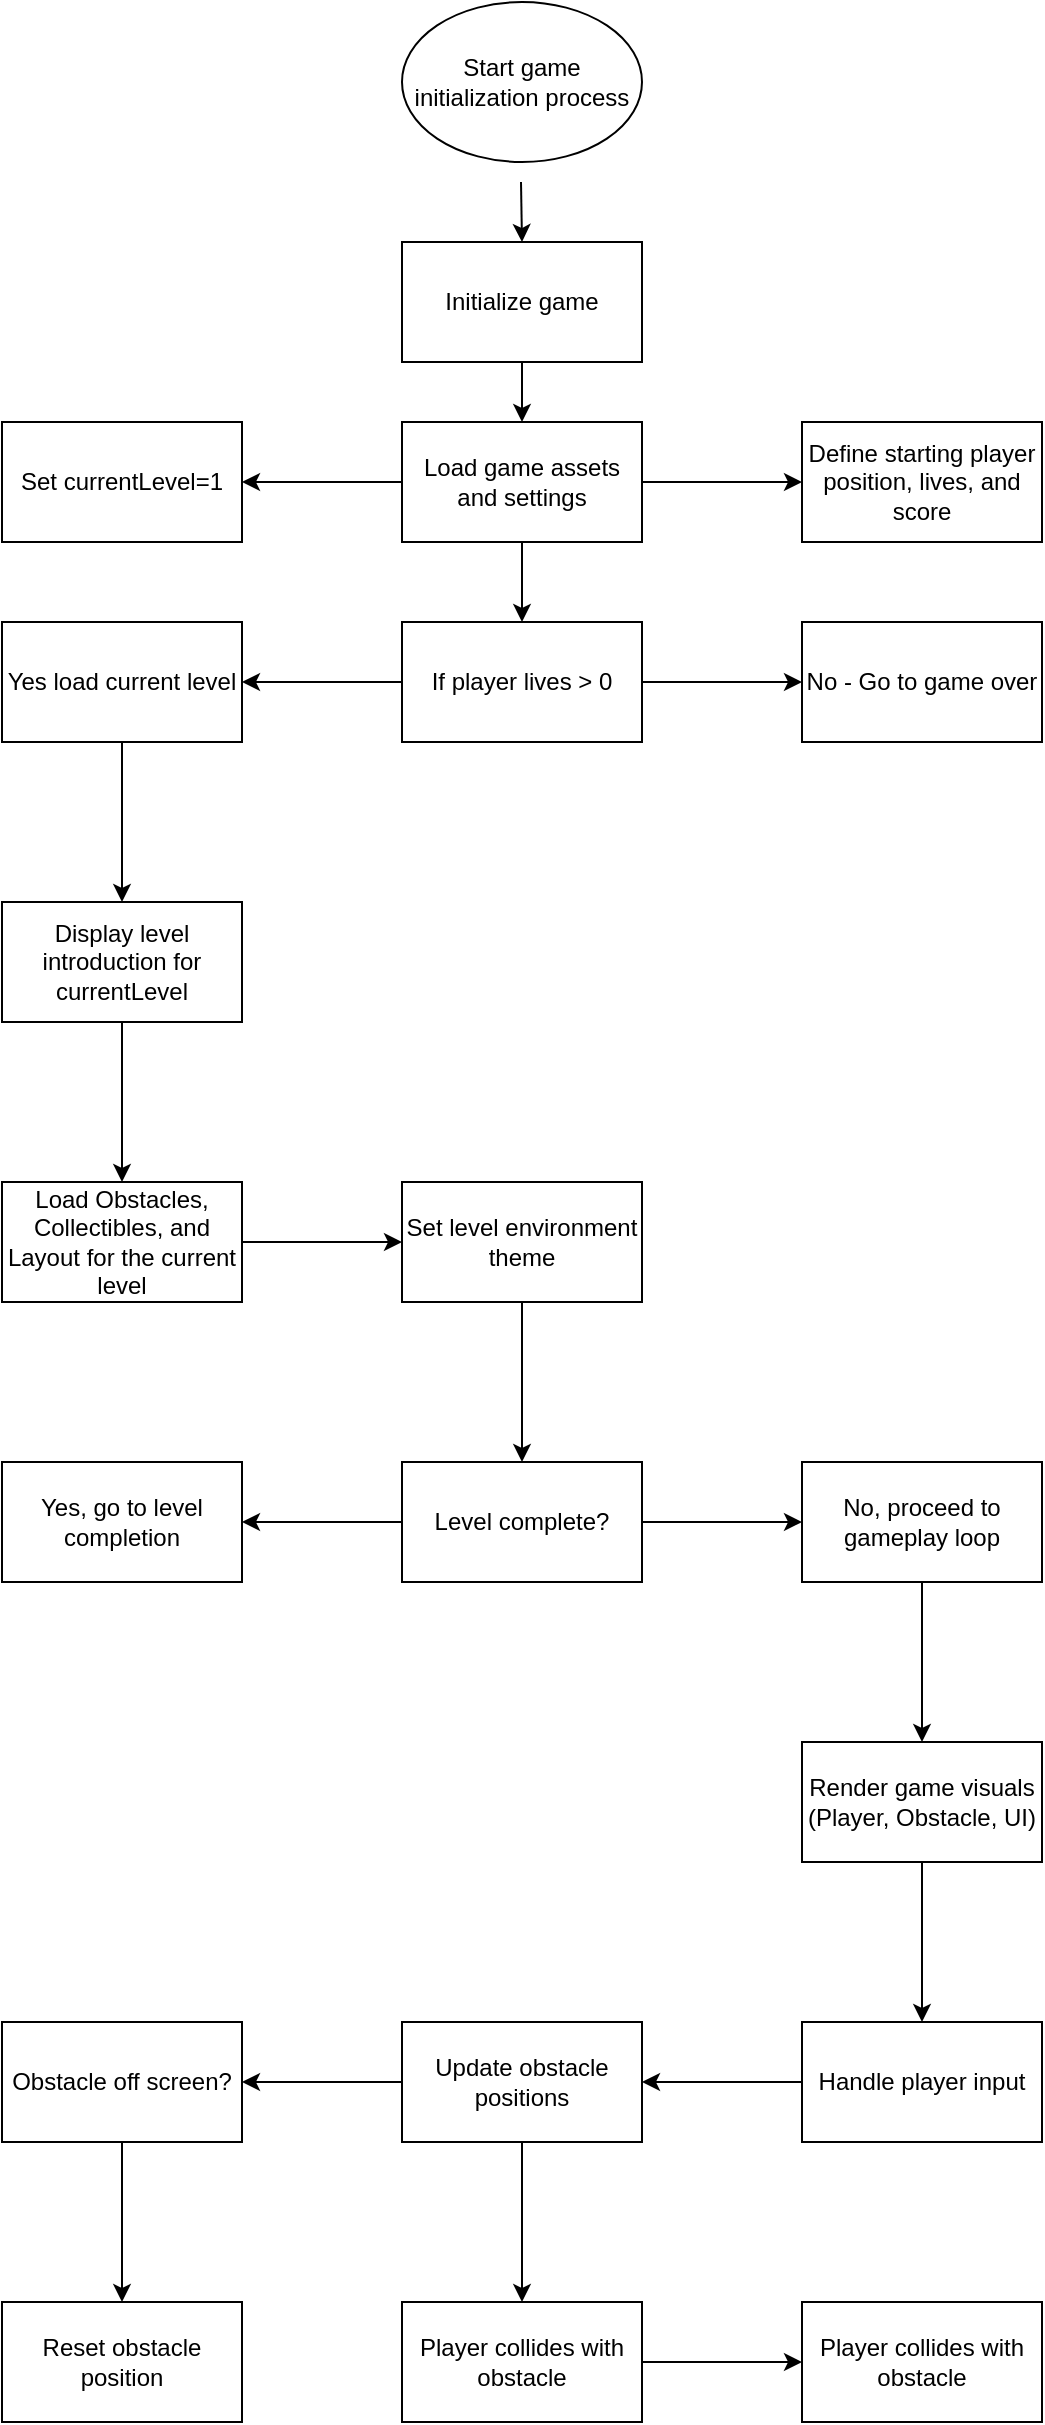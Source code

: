 <mxfile version="24.8.6">
  <diagram id="C5RBs43oDa-KdzZeNtuy" name="Page-1">
    <mxGraphModel dx="1434" dy="774" grid="1" gridSize="10" guides="1" tooltips="1" connect="1" arrows="1" fold="1" page="1" pageScale="1" pageWidth="827" pageHeight="1169" math="0" shadow="0">
      <root>
        <mxCell id="WIyWlLk6GJQsqaUBKTNV-0" />
        <mxCell id="WIyWlLk6GJQsqaUBKTNV-1" parent="WIyWlLk6GJQsqaUBKTNV-0" />
        <mxCell id="frEjWSfTX_FWlfSujDzB-0" value="Start game initialization process" style="ellipse;whiteSpace=wrap;html=1;" vertex="1" parent="WIyWlLk6GJQsqaUBKTNV-1">
          <mxGeometry x="330" width="120" height="80" as="geometry" />
        </mxCell>
        <mxCell id="frEjWSfTX_FWlfSujDzB-1" value="" style="endArrow=classic;html=1;rounded=0;" edge="1" parent="WIyWlLk6GJQsqaUBKTNV-1">
          <mxGeometry width="50" height="50" relative="1" as="geometry">
            <mxPoint x="389.5" y="90" as="sourcePoint" />
            <mxPoint x="390" y="120" as="targetPoint" />
            <Array as="points" />
          </mxGeometry>
        </mxCell>
        <mxCell id="frEjWSfTX_FWlfSujDzB-4" value="" style="edgeStyle=orthogonalEdgeStyle;rounded=0;orthogonalLoop=1;jettySize=auto;html=1;" edge="1" parent="WIyWlLk6GJQsqaUBKTNV-1" source="frEjWSfTX_FWlfSujDzB-2" target="frEjWSfTX_FWlfSujDzB-3">
          <mxGeometry relative="1" as="geometry" />
        </mxCell>
        <mxCell id="frEjWSfTX_FWlfSujDzB-2" value="Initialize game" style="rounded=0;whiteSpace=wrap;html=1;" vertex="1" parent="WIyWlLk6GJQsqaUBKTNV-1">
          <mxGeometry x="330" y="120" width="120" height="60" as="geometry" />
        </mxCell>
        <mxCell id="frEjWSfTX_FWlfSujDzB-7" value="" style="edgeStyle=orthogonalEdgeStyle;rounded=0;orthogonalLoop=1;jettySize=auto;html=1;" edge="1" parent="WIyWlLk6GJQsqaUBKTNV-1" source="frEjWSfTX_FWlfSujDzB-3" target="frEjWSfTX_FWlfSujDzB-6">
          <mxGeometry relative="1" as="geometry" />
        </mxCell>
        <mxCell id="frEjWSfTX_FWlfSujDzB-9" value="" style="edgeStyle=orthogonalEdgeStyle;rounded=0;orthogonalLoop=1;jettySize=auto;html=1;" edge="1" parent="WIyWlLk6GJQsqaUBKTNV-1" source="frEjWSfTX_FWlfSujDzB-3" target="frEjWSfTX_FWlfSujDzB-8">
          <mxGeometry relative="1" as="geometry" />
        </mxCell>
        <mxCell id="frEjWSfTX_FWlfSujDzB-11" value="" style="edgeStyle=orthogonalEdgeStyle;rounded=0;orthogonalLoop=1;jettySize=auto;html=1;" edge="1" parent="WIyWlLk6GJQsqaUBKTNV-1" source="frEjWSfTX_FWlfSujDzB-3" target="frEjWSfTX_FWlfSujDzB-10">
          <mxGeometry relative="1" as="geometry">
            <Array as="points">
              <mxPoint x="390" y="270" />
              <mxPoint x="390" y="270" />
            </Array>
          </mxGeometry>
        </mxCell>
        <mxCell id="frEjWSfTX_FWlfSujDzB-3" value="Load game assets and settings" style="rounded=0;whiteSpace=wrap;html=1;" vertex="1" parent="WIyWlLk6GJQsqaUBKTNV-1">
          <mxGeometry x="330" y="210" width="120" height="60" as="geometry" />
        </mxCell>
        <mxCell id="frEjWSfTX_FWlfSujDzB-6" value="Define starting player position, lives, and score" style="rounded=0;whiteSpace=wrap;html=1;" vertex="1" parent="WIyWlLk6GJQsqaUBKTNV-1">
          <mxGeometry x="530" y="210" width="120" height="60" as="geometry" />
        </mxCell>
        <mxCell id="frEjWSfTX_FWlfSujDzB-8" value="Set currentLevel=1" style="rounded=0;whiteSpace=wrap;html=1;" vertex="1" parent="WIyWlLk6GJQsqaUBKTNV-1">
          <mxGeometry x="130" y="210" width="120" height="60" as="geometry" />
        </mxCell>
        <mxCell id="frEjWSfTX_FWlfSujDzB-13" value="" style="edgeStyle=orthogonalEdgeStyle;rounded=0;orthogonalLoop=1;jettySize=auto;html=1;" edge="1" parent="WIyWlLk6GJQsqaUBKTNV-1" source="frEjWSfTX_FWlfSujDzB-10" target="frEjWSfTX_FWlfSujDzB-12">
          <mxGeometry relative="1" as="geometry" />
        </mxCell>
        <mxCell id="frEjWSfTX_FWlfSujDzB-15" value="" style="edgeStyle=orthogonalEdgeStyle;rounded=0;orthogonalLoop=1;jettySize=auto;html=1;" edge="1" parent="WIyWlLk6GJQsqaUBKTNV-1" source="frEjWSfTX_FWlfSujDzB-10" target="frEjWSfTX_FWlfSujDzB-14">
          <mxGeometry relative="1" as="geometry" />
        </mxCell>
        <mxCell id="frEjWSfTX_FWlfSujDzB-10" value="If player lives &amp;gt; 0" style="rounded=0;whiteSpace=wrap;html=1;" vertex="1" parent="WIyWlLk6GJQsqaUBKTNV-1">
          <mxGeometry x="330" y="310" width="120" height="60" as="geometry" />
        </mxCell>
        <mxCell id="frEjWSfTX_FWlfSujDzB-12" value="No - Go to game over " style="rounded=0;whiteSpace=wrap;html=1;" vertex="1" parent="WIyWlLk6GJQsqaUBKTNV-1">
          <mxGeometry x="530" y="310" width="120" height="60" as="geometry" />
        </mxCell>
        <mxCell id="frEjWSfTX_FWlfSujDzB-17" value="" style="edgeStyle=orthogonalEdgeStyle;rounded=0;orthogonalLoop=1;jettySize=auto;html=1;" edge="1" parent="WIyWlLk6GJQsqaUBKTNV-1" source="frEjWSfTX_FWlfSujDzB-14" target="frEjWSfTX_FWlfSujDzB-16">
          <mxGeometry relative="1" as="geometry" />
        </mxCell>
        <mxCell id="frEjWSfTX_FWlfSujDzB-14" value="Yes load current level" style="rounded=0;whiteSpace=wrap;html=1;" vertex="1" parent="WIyWlLk6GJQsqaUBKTNV-1">
          <mxGeometry x="130" y="310" width="120" height="60" as="geometry" />
        </mxCell>
        <mxCell id="frEjWSfTX_FWlfSujDzB-19" value="" style="edgeStyle=orthogonalEdgeStyle;rounded=0;orthogonalLoop=1;jettySize=auto;html=1;" edge="1" parent="WIyWlLk6GJQsqaUBKTNV-1" source="frEjWSfTX_FWlfSujDzB-16" target="frEjWSfTX_FWlfSujDzB-18">
          <mxGeometry relative="1" as="geometry" />
        </mxCell>
        <mxCell id="frEjWSfTX_FWlfSujDzB-16" value="Display level introduction for currentLevel" style="rounded=0;whiteSpace=wrap;html=1;" vertex="1" parent="WIyWlLk6GJQsqaUBKTNV-1">
          <mxGeometry x="130" y="450" width="120" height="60" as="geometry" />
        </mxCell>
        <mxCell id="frEjWSfTX_FWlfSujDzB-21" value="" style="edgeStyle=orthogonalEdgeStyle;rounded=0;orthogonalLoop=1;jettySize=auto;html=1;" edge="1" parent="WIyWlLk6GJQsqaUBKTNV-1" source="frEjWSfTX_FWlfSujDzB-18" target="frEjWSfTX_FWlfSujDzB-20">
          <mxGeometry relative="1" as="geometry" />
        </mxCell>
        <mxCell id="frEjWSfTX_FWlfSujDzB-18" value="Load Obstacles, Collectibles, and Layout for the current level" style="rounded=0;whiteSpace=wrap;html=1;" vertex="1" parent="WIyWlLk6GJQsqaUBKTNV-1">
          <mxGeometry x="130" y="590" width="120" height="60" as="geometry" />
        </mxCell>
        <mxCell id="frEjWSfTX_FWlfSujDzB-23" value="" style="edgeStyle=orthogonalEdgeStyle;rounded=0;orthogonalLoop=1;jettySize=auto;html=1;" edge="1" parent="WIyWlLk6GJQsqaUBKTNV-1" source="frEjWSfTX_FWlfSujDzB-20" target="frEjWSfTX_FWlfSujDzB-22">
          <mxGeometry relative="1" as="geometry" />
        </mxCell>
        <mxCell id="frEjWSfTX_FWlfSujDzB-20" value="Set level environment theme" style="rounded=0;whiteSpace=wrap;html=1;" vertex="1" parent="WIyWlLk6GJQsqaUBKTNV-1">
          <mxGeometry x="330" y="590" width="120" height="60" as="geometry" />
        </mxCell>
        <mxCell id="frEjWSfTX_FWlfSujDzB-25" value="" style="edgeStyle=orthogonalEdgeStyle;rounded=0;orthogonalLoop=1;jettySize=auto;html=1;" edge="1" parent="WIyWlLk6GJQsqaUBKTNV-1" source="frEjWSfTX_FWlfSujDzB-22" target="frEjWSfTX_FWlfSujDzB-24">
          <mxGeometry relative="1" as="geometry" />
        </mxCell>
        <mxCell id="frEjWSfTX_FWlfSujDzB-27" value="" style="edgeStyle=orthogonalEdgeStyle;rounded=0;orthogonalLoop=1;jettySize=auto;html=1;" edge="1" parent="WIyWlLk6GJQsqaUBKTNV-1" source="frEjWSfTX_FWlfSujDzB-22" target="frEjWSfTX_FWlfSujDzB-26">
          <mxGeometry relative="1" as="geometry" />
        </mxCell>
        <mxCell id="frEjWSfTX_FWlfSujDzB-22" value="Level complete?" style="rounded=0;whiteSpace=wrap;html=1;" vertex="1" parent="WIyWlLk6GJQsqaUBKTNV-1">
          <mxGeometry x="330" y="730" width="120" height="60" as="geometry" />
        </mxCell>
        <mxCell id="frEjWSfTX_FWlfSujDzB-29" value="" style="edgeStyle=orthogonalEdgeStyle;rounded=0;orthogonalLoop=1;jettySize=auto;html=1;" edge="1" parent="WIyWlLk6GJQsqaUBKTNV-1" source="frEjWSfTX_FWlfSujDzB-24" target="frEjWSfTX_FWlfSujDzB-28">
          <mxGeometry relative="1" as="geometry" />
        </mxCell>
        <mxCell id="frEjWSfTX_FWlfSujDzB-24" value="No, proceed to gameplay loop" style="rounded=0;whiteSpace=wrap;html=1;" vertex="1" parent="WIyWlLk6GJQsqaUBKTNV-1">
          <mxGeometry x="530" y="730" width="120" height="60" as="geometry" />
        </mxCell>
        <mxCell id="frEjWSfTX_FWlfSujDzB-26" value="Yes, go to level completion" style="rounded=0;whiteSpace=wrap;html=1;" vertex="1" parent="WIyWlLk6GJQsqaUBKTNV-1">
          <mxGeometry x="130" y="730" width="120" height="60" as="geometry" />
        </mxCell>
        <mxCell id="frEjWSfTX_FWlfSujDzB-31" value="" style="edgeStyle=orthogonalEdgeStyle;rounded=0;orthogonalLoop=1;jettySize=auto;html=1;" edge="1" parent="WIyWlLk6GJQsqaUBKTNV-1" source="frEjWSfTX_FWlfSujDzB-28" target="frEjWSfTX_FWlfSujDzB-30">
          <mxGeometry relative="1" as="geometry" />
        </mxCell>
        <mxCell id="frEjWSfTX_FWlfSujDzB-28" value="Render game visuals (Player, Obstacle, UI)" style="rounded=0;whiteSpace=wrap;html=1;" vertex="1" parent="WIyWlLk6GJQsqaUBKTNV-1">
          <mxGeometry x="530" y="870" width="120" height="60" as="geometry" />
        </mxCell>
        <mxCell id="frEjWSfTX_FWlfSujDzB-33" value="" style="edgeStyle=orthogonalEdgeStyle;rounded=0;orthogonalLoop=1;jettySize=auto;html=1;" edge="1" parent="WIyWlLk6GJQsqaUBKTNV-1" source="frEjWSfTX_FWlfSujDzB-30" target="frEjWSfTX_FWlfSujDzB-32">
          <mxGeometry relative="1" as="geometry" />
        </mxCell>
        <mxCell id="frEjWSfTX_FWlfSujDzB-30" value="Handle player input" style="rounded=0;whiteSpace=wrap;html=1;" vertex="1" parent="WIyWlLk6GJQsqaUBKTNV-1">
          <mxGeometry x="530" y="1010" width="120" height="60" as="geometry" />
        </mxCell>
        <mxCell id="frEjWSfTX_FWlfSujDzB-37" value="" style="edgeStyle=orthogonalEdgeStyle;rounded=0;orthogonalLoop=1;jettySize=auto;html=1;" edge="1" parent="WIyWlLk6GJQsqaUBKTNV-1" source="frEjWSfTX_FWlfSujDzB-32" target="frEjWSfTX_FWlfSujDzB-36">
          <mxGeometry relative="1" as="geometry" />
        </mxCell>
        <mxCell id="frEjWSfTX_FWlfSujDzB-41" value="" style="edgeStyle=orthogonalEdgeStyle;rounded=0;orthogonalLoop=1;jettySize=auto;html=1;" edge="1" parent="WIyWlLk6GJQsqaUBKTNV-1" source="frEjWSfTX_FWlfSujDzB-32" target="frEjWSfTX_FWlfSujDzB-40">
          <mxGeometry relative="1" as="geometry" />
        </mxCell>
        <mxCell id="frEjWSfTX_FWlfSujDzB-32" value="Update obstacle positions" style="rounded=0;whiteSpace=wrap;html=1;" vertex="1" parent="WIyWlLk6GJQsqaUBKTNV-1">
          <mxGeometry x="330" y="1010" width="120" height="60" as="geometry" />
        </mxCell>
        <mxCell id="frEjWSfTX_FWlfSujDzB-39" value="" style="edgeStyle=orthogonalEdgeStyle;rounded=0;orthogonalLoop=1;jettySize=auto;html=1;" edge="1" parent="WIyWlLk6GJQsqaUBKTNV-1" source="frEjWSfTX_FWlfSujDzB-36" target="frEjWSfTX_FWlfSujDzB-38">
          <mxGeometry relative="1" as="geometry" />
        </mxCell>
        <mxCell id="frEjWSfTX_FWlfSujDzB-36" value="Obstacle off screen?" style="rounded=0;whiteSpace=wrap;html=1;" vertex="1" parent="WIyWlLk6GJQsqaUBKTNV-1">
          <mxGeometry x="130" y="1010" width="120" height="60" as="geometry" />
        </mxCell>
        <mxCell id="frEjWSfTX_FWlfSujDzB-38" value="Reset obstacle position" style="rounded=0;whiteSpace=wrap;html=1;" vertex="1" parent="WIyWlLk6GJQsqaUBKTNV-1">
          <mxGeometry x="130" y="1150" width="120" height="60" as="geometry" />
        </mxCell>
        <mxCell id="frEjWSfTX_FWlfSujDzB-43" value="" style="edgeStyle=orthogonalEdgeStyle;rounded=0;orthogonalLoop=1;jettySize=auto;html=1;" edge="1" parent="WIyWlLk6GJQsqaUBKTNV-1" source="frEjWSfTX_FWlfSujDzB-40" target="frEjWSfTX_FWlfSujDzB-42">
          <mxGeometry relative="1" as="geometry" />
        </mxCell>
        <mxCell id="frEjWSfTX_FWlfSujDzB-40" value="Player collides with obstacle" style="rounded=0;whiteSpace=wrap;html=1;" vertex="1" parent="WIyWlLk6GJQsqaUBKTNV-1">
          <mxGeometry x="330" y="1150" width="120" height="60" as="geometry" />
        </mxCell>
        <mxCell id="frEjWSfTX_FWlfSujDzB-42" value="Player collides with obstacle" style="rounded=0;whiteSpace=wrap;html=1;" vertex="1" parent="WIyWlLk6GJQsqaUBKTNV-1">
          <mxGeometry x="530" y="1150" width="120" height="60" as="geometry" />
        </mxCell>
      </root>
    </mxGraphModel>
  </diagram>
</mxfile>
